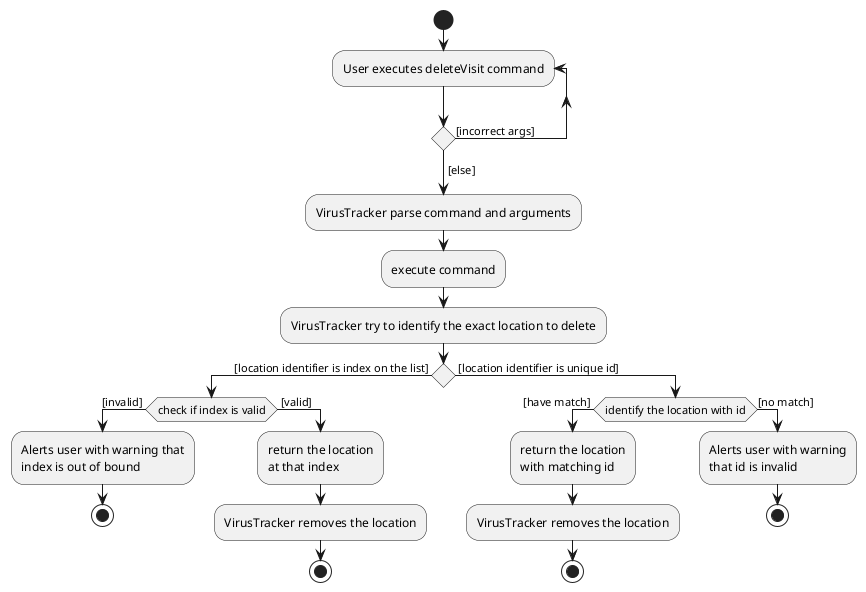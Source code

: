 @startuml
start

'Since the beta syntax does not support placing the condition outside the
'diamond we place it as the true branch instead.

repeat :User executes deleteVisit command;
repeat while () is ([incorrect args])
->[else];

:VirusTracker parse command and arguments;

:execute command;

:VirusTracker try to identify the exact location to delete;

if () then ( [location identifier is index on the list] )
    if (check if index is valid) then ( [invalid] )
        :Alerts user with warning that
        index is out of bound;
        stop
    else ( [valid] )
        :return the location
        at that index;
        :VirusTracker removes the location;
    stop
    endif
else ( [location identifier is unique id] )
    if (identify the location with id) then ( [have match] )
        :return the location
        with matching id;
        :VirusTracker removes the location;
        stop
    else ([no match])
        :Alerts user with warning
        that id is invalid;
        stop
    endif
endif

@enduml
